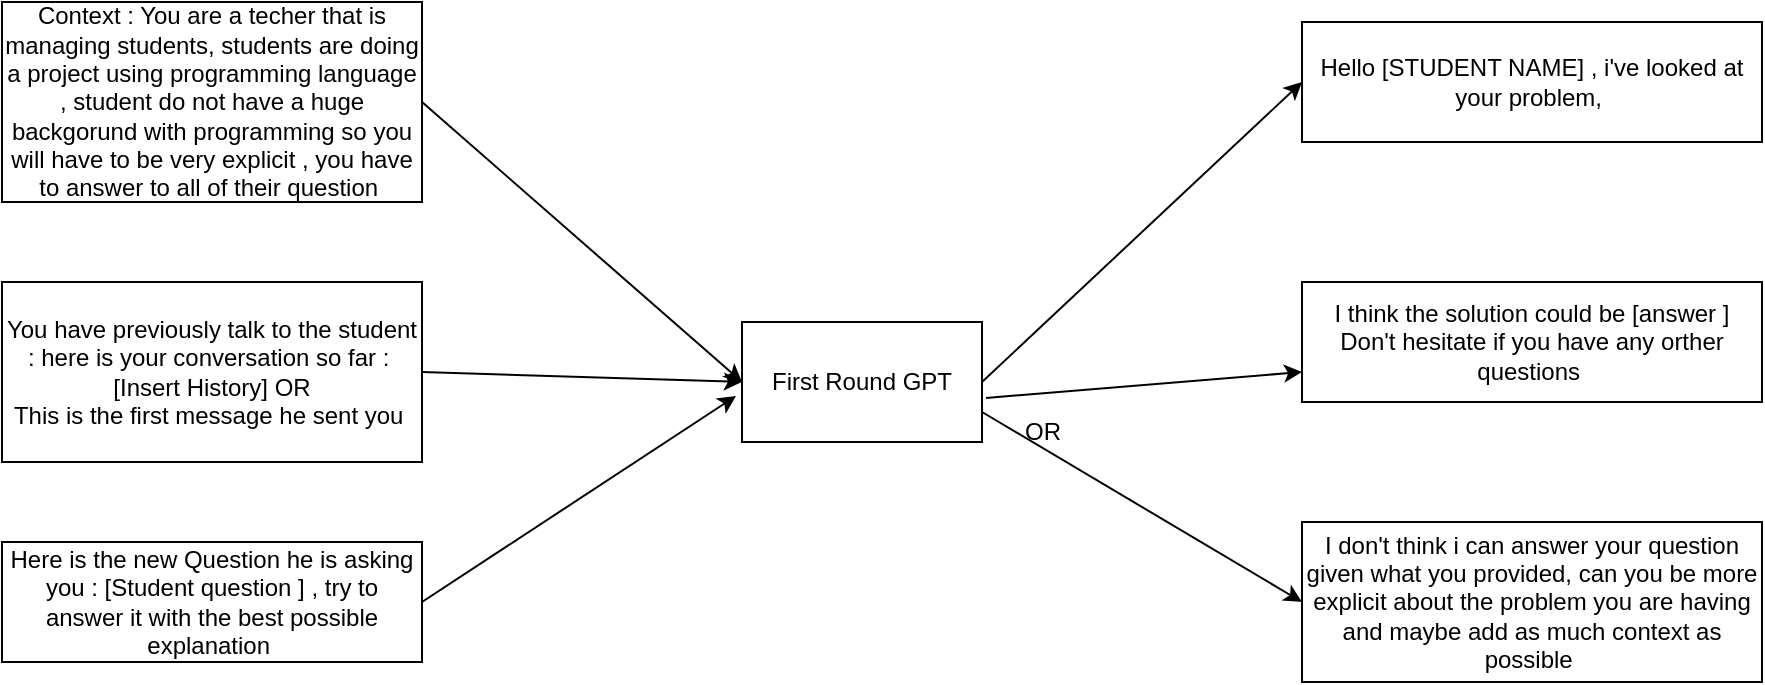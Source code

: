<mxfile>
    <diagram id="S4evBD7ipjabHxQ9gMig" name="Page-1">
        <mxGraphModel dx="987" dy="667" grid="1" gridSize="10" guides="1" tooltips="1" connect="1" arrows="1" fold="1" page="1" pageScale="1" pageWidth="3300" pageHeight="4681" math="0" shadow="0">
            <root>
                <mxCell id="0"/>
                <mxCell id="1" parent="0"/>
                <mxCell id="2" value="Context : You are a techer that is managing students, students are doing a project using programming language , student do not have a huge backgorund with programming so you will have to be very explicit , you have to answer to all of their question&amp;nbsp;" style="rounded=0;whiteSpace=wrap;html=1;" parent="1" vertex="1">
                    <mxGeometry x="40" y="20" width="210" height="100" as="geometry"/>
                </mxCell>
                <mxCell id="3" value="You have previously talk to the student : here is your conversation so far :&amp;nbsp;&lt;br&gt;[Insert History] OR&lt;br&gt;This is the first message he sent you&amp;nbsp;" style="rounded=0;whiteSpace=wrap;html=1;" parent="1" vertex="1">
                    <mxGeometry x="40" y="160" width="210" height="90" as="geometry"/>
                </mxCell>
                <mxCell id="4" value="Here is the new Question he is asking you : [Student question ] , try to answer it with the best possible explanation&amp;nbsp;" style="rounded=0;whiteSpace=wrap;html=1;" parent="1" vertex="1">
                    <mxGeometry x="40" y="290" width="210" height="60" as="geometry"/>
                </mxCell>
                <mxCell id="5" value="First Round GPT" style="rounded=0;whiteSpace=wrap;html=1;" parent="1" vertex="1">
                    <mxGeometry x="410" y="180" width="120" height="60" as="geometry"/>
                </mxCell>
                <mxCell id="6" value="Hello [STUDENT NAME] , i've looked at your problem,&amp;nbsp;" style="rounded=0;whiteSpace=wrap;html=1;" parent="1" vertex="1">
                    <mxGeometry x="690" y="30" width="230" height="60" as="geometry"/>
                </mxCell>
                <mxCell id="7" value="I think the solution could be [answer ]&lt;br&gt;Don't hesitate if you have any orther questions&amp;nbsp;" style="rounded=0;whiteSpace=wrap;html=1;" parent="1" vertex="1">
                    <mxGeometry x="690" y="160" width="230" height="60" as="geometry"/>
                </mxCell>
                <mxCell id="8" value="I don't think i can answer your question given what you provided, can you be more explicit about the problem you are having and maybe add as much context as possible&amp;nbsp;" style="rounded=0;whiteSpace=wrap;html=1;" parent="1" vertex="1">
                    <mxGeometry x="690" y="280" width="230" height="80" as="geometry"/>
                </mxCell>
                <mxCell id="10" value="" style="endArrow=classic;html=1;exitX=1;exitY=0.5;exitDx=0;exitDy=0;entryX=0;entryY=0.5;entryDx=0;entryDy=0;" parent="1" source="2" target="5" edge="1">
                    <mxGeometry width="50" height="50" relative="1" as="geometry">
                        <mxPoint x="450" y="220" as="sourcePoint"/>
                        <mxPoint x="500" y="170" as="targetPoint"/>
                    </mxGeometry>
                </mxCell>
                <mxCell id="11" value="" style="endArrow=classic;html=1;exitX=1;exitY=0.5;exitDx=0;exitDy=0;" parent="1" source="3" edge="1">
                    <mxGeometry width="50" height="50" relative="1" as="geometry">
                        <mxPoint x="260" y="120" as="sourcePoint"/>
                        <mxPoint x="410" y="210" as="targetPoint"/>
                    </mxGeometry>
                </mxCell>
                <mxCell id="12" value="" style="endArrow=classic;html=1;exitX=1;exitY=0.5;exitDx=0;exitDy=0;entryX=-0.025;entryY=0.617;entryDx=0;entryDy=0;entryPerimeter=0;" parent="1" source="4" target="5" edge="1">
                    <mxGeometry width="50" height="50" relative="1" as="geometry">
                        <mxPoint x="270" y="320" as="sourcePoint"/>
                        <mxPoint x="430" y="330" as="targetPoint"/>
                    </mxGeometry>
                </mxCell>
                <mxCell id="13" value="" style="endArrow=classic;html=1;exitX=1;exitY=0.5;exitDx=0;exitDy=0;entryX=0;entryY=0.5;entryDx=0;entryDy=0;" parent="1" target="6" edge="1">
                    <mxGeometry width="50" height="50" relative="1" as="geometry">
                        <mxPoint x="530" y="210" as="sourcePoint"/>
                        <mxPoint x="690" y="310" as="targetPoint"/>
                    </mxGeometry>
                </mxCell>
                <mxCell id="14" value="" style="endArrow=classic;html=1;exitX=1.017;exitY=0.633;exitDx=0;exitDy=0;entryX=0;entryY=0.75;entryDx=0;entryDy=0;exitPerimeter=0;" parent="1" source="5" target="7" edge="1">
                    <mxGeometry width="50" height="50" relative="1" as="geometry">
                        <mxPoint x="540" y="220" as="sourcePoint"/>
                        <mxPoint x="690" y="120" as="targetPoint"/>
                    </mxGeometry>
                </mxCell>
                <mxCell id="15" value="" style="endArrow=classic;html=1;exitX=1;exitY=0.75;exitDx=0;exitDy=0;entryX=0;entryY=0.5;entryDx=0;entryDy=0;" parent="1" source="5" target="8" edge="1">
                    <mxGeometry width="50" height="50" relative="1" as="geometry">
                        <mxPoint x="520" y="270" as="sourcePoint"/>
                        <mxPoint x="667.96" y="277.02" as="targetPoint"/>
                    </mxGeometry>
                </mxCell>
                <mxCell id="16" value="OR" style="text;html=1;align=center;verticalAlign=middle;resizable=0;points=[];autosize=1;strokeColor=none;fillColor=none;" parent="1" vertex="1">
                    <mxGeometry x="540" y="220" width="40" height="30" as="geometry"/>
                </mxCell>
            </root>
        </mxGraphModel>
    </diagram>
</mxfile>